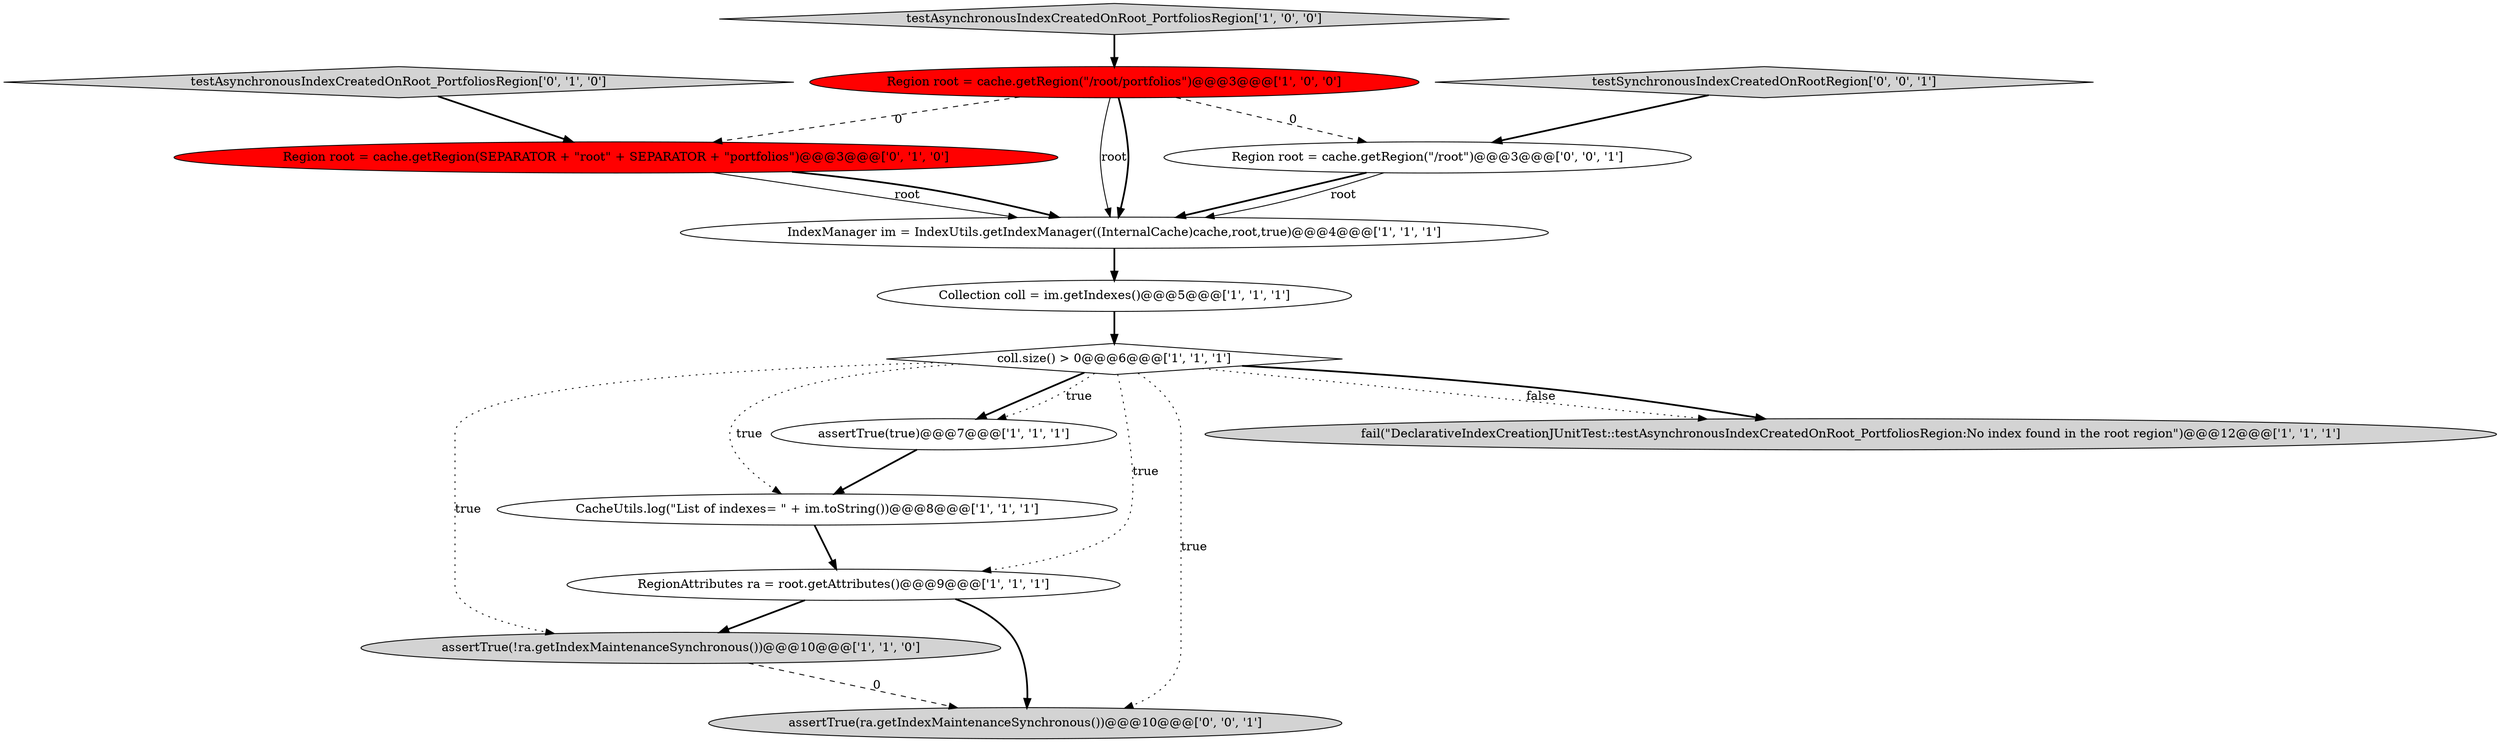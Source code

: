 digraph {
14 [style = filled, label = "assertTrue(ra.getIndexMaintenanceSynchronous())@@@10@@@['0', '0', '1']", fillcolor = lightgray, shape = ellipse image = "AAA0AAABBB3BBB"];
4 [style = filled, label = "fail(\"DeclarativeIndexCreationJUnitTest::testAsynchronousIndexCreatedOnRoot_PortfoliosRegion:No index found in the root region\")@@@12@@@['1', '1', '1']", fillcolor = lightgray, shape = ellipse image = "AAA0AAABBB1BBB"];
11 [style = filled, label = "Region root = cache.getRegion(SEPARATOR + \"root\" + SEPARATOR + \"portfolios\")@@@3@@@['0', '1', '0']", fillcolor = red, shape = ellipse image = "AAA1AAABBB2BBB"];
9 [style = filled, label = "assertTrue(!ra.getIndexMaintenanceSynchronous())@@@10@@@['1', '1', '0']", fillcolor = lightgray, shape = ellipse image = "AAA0AAABBB1BBB"];
10 [style = filled, label = "testAsynchronousIndexCreatedOnRoot_PortfoliosRegion['0', '1', '0']", fillcolor = lightgray, shape = diamond image = "AAA0AAABBB2BBB"];
1 [style = filled, label = "Collection coll = im.getIndexes()@@@5@@@['1', '1', '1']", fillcolor = white, shape = ellipse image = "AAA0AAABBB1BBB"];
2 [style = filled, label = "testAsynchronousIndexCreatedOnRoot_PortfoliosRegion['1', '0', '0']", fillcolor = lightgray, shape = diamond image = "AAA0AAABBB1BBB"];
5 [style = filled, label = "IndexManager im = IndexUtils.getIndexManager((InternalCache)cache,root,true)@@@4@@@['1', '1', '1']", fillcolor = white, shape = ellipse image = "AAA0AAABBB1BBB"];
7 [style = filled, label = "CacheUtils.log(\"List of indexes= \" + im.toString())@@@8@@@['1', '1', '1']", fillcolor = white, shape = ellipse image = "AAA0AAABBB1BBB"];
12 [style = filled, label = "Region root = cache.getRegion(\"/root\")@@@3@@@['0', '0', '1']", fillcolor = white, shape = ellipse image = "AAA0AAABBB3BBB"];
8 [style = filled, label = "Region root = cache.getRegion(\"/root/portfolios\")@@@3@@@['1', '0', '0']", fillcolor = red, shape = ellipse image = "AAA1AAABBB1BBB"];
6 [style = filled, label = "coll.size() > 0@@@6@@@['1', '1', '1']", fillcolor = white, shape = diamond image = "AAA0AAABBB1BBB"];
3 [style = filled, label = "assertTrue(true)@@@7@@@['1', '1', '1']", fillcolor = white, shape = ellipse image = "AAA0AAABBB1BBB"];
13 [style = filled, label = "testSynchronousIndexCreatedOnRootRegion['0', '0', '1']", fillcolor = lightgray, shape = diamond image = "AAA0AAABBB3BBB"];
0 [style = filled, label = "RegionAttributes ra = root.getAttributes()@@@9@@@['1', '1', '1']", fillcolor = white, shape = ellipse image = "AAA0AAABBB1BBB"];
6->4 [style = dotted, label="false"];
6->3 [style = bold, label=""];
0->9 [style = bold, label=""];
12->5 [style = bold, label=""];
12->5 [style = solid, label="root"];
8->12 [style = dashed, label="0"];
11->5 [style = solid, label="root"];
7->0 [style = bold, label=""];
8->5 [style = solid, label="root"];
5->1 [style = bold, label=""];
6->4 [style = bold, label=""];
11->5 [style = bold, label=""];
0->14 [style = bold, label=""];
6->14 [style = dotted, label="true"];
1->6 [style = bold, label=""];
13->12 [style = bold, label=""];
9->14 [style = dashed, label="0"];
8->5 [style = bold, label=""];
3->7 [style = bold, label=""];
6->9 [style = dotted, label="true"];
6->7 [style = dotted, label="true"];
6->0 [style = dotted, label="true"];
8->11 [style = dashed, label="0"];
6->3 [style = dotted, label="true"];
2->8 [style = bold, label=""];
10->11 [style = bold, label=""];
}
